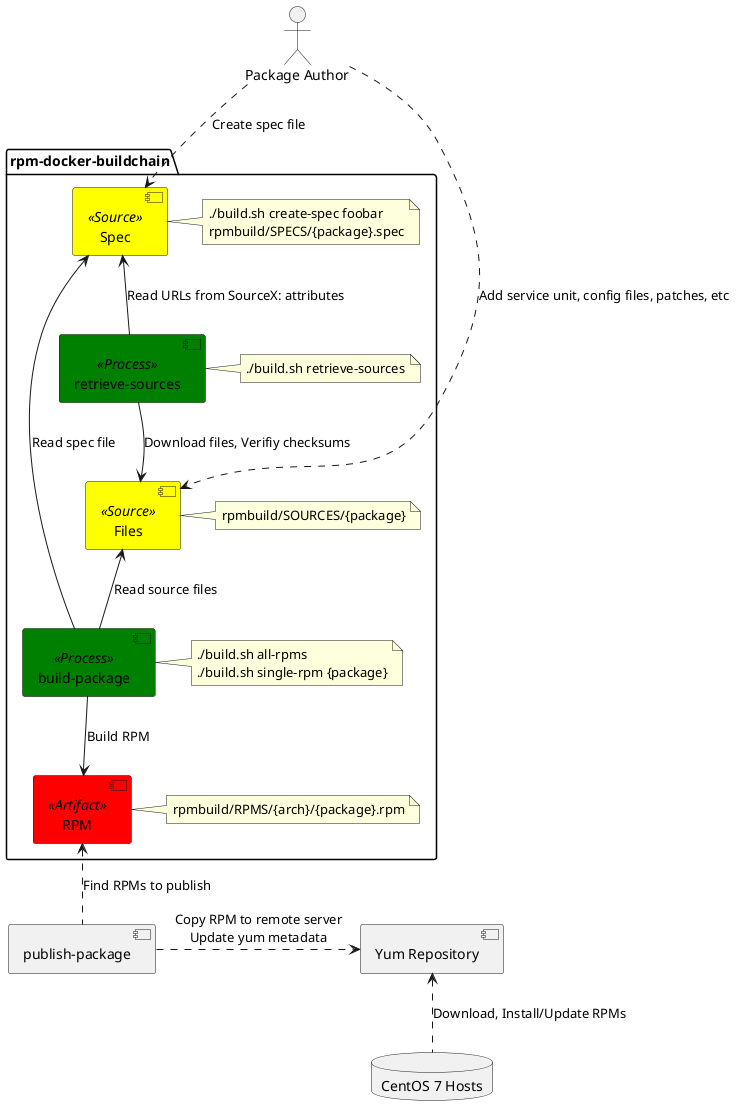 @startuml
skinparam component {
    backgroundColor<<Source>> Yellow
    backgroundColor<<Process>> Green
    backgroundColor<<Artifact>> Red
}

actor "Package Author"
package "rpm-docker-buildchain" {
    [Spec] <<Source>>
    [retrieve-sources] <<Process>>
    [Files] <<Source>>
    [build-package] <<Process>>
    [RPM] <<Artifact>>

    [Package Author] ..> [Spec] : Create spec file
    [Package Author] ..> [Files] : Add service unit, config files, patches, etc
    [Spec] <-- [retrieve-sources] : Read URLs from SourceX: attributes
    [retrieve-sources] --> [Files] : Download files, Verifiy checksums
    [Spec] <-- [build-package] : Read spec file
    [Files] <-- [build-package] : Read source files
    [build-package] --> [RPM] : Build RPM

    note right of [Spec]
        ./build.sh create-spec foobar
        rpmbuild/SPECS/{package}.spec
    end note

    note right of [Files]
        rpmbuild/SOURCES/{package}
    end note

    note right of [retrieve-sources]
        ./build.sh retrieve-sources
    end note

    note right of [RPM]
        rpmbuild/RPMS/{arch}/{package}.rpm
    end note

    note right of [build-package]
        ./build.sh all-rpms
        ./build.sh single-rpm {package}
    end note
}

[publish-package]
[Yum Repository]
database "CentOS 7 Hosts"

[RPM] <.. [publish-package] : Find RPMs to publish
[publish-package] .right.> [Yum Repository] : Copy RPM to remote server\nUpdate yum metadata
[CentOS 7 Hosts] .up.> [Yum Repository] : Download, Install/Update RPMs

@enduml
